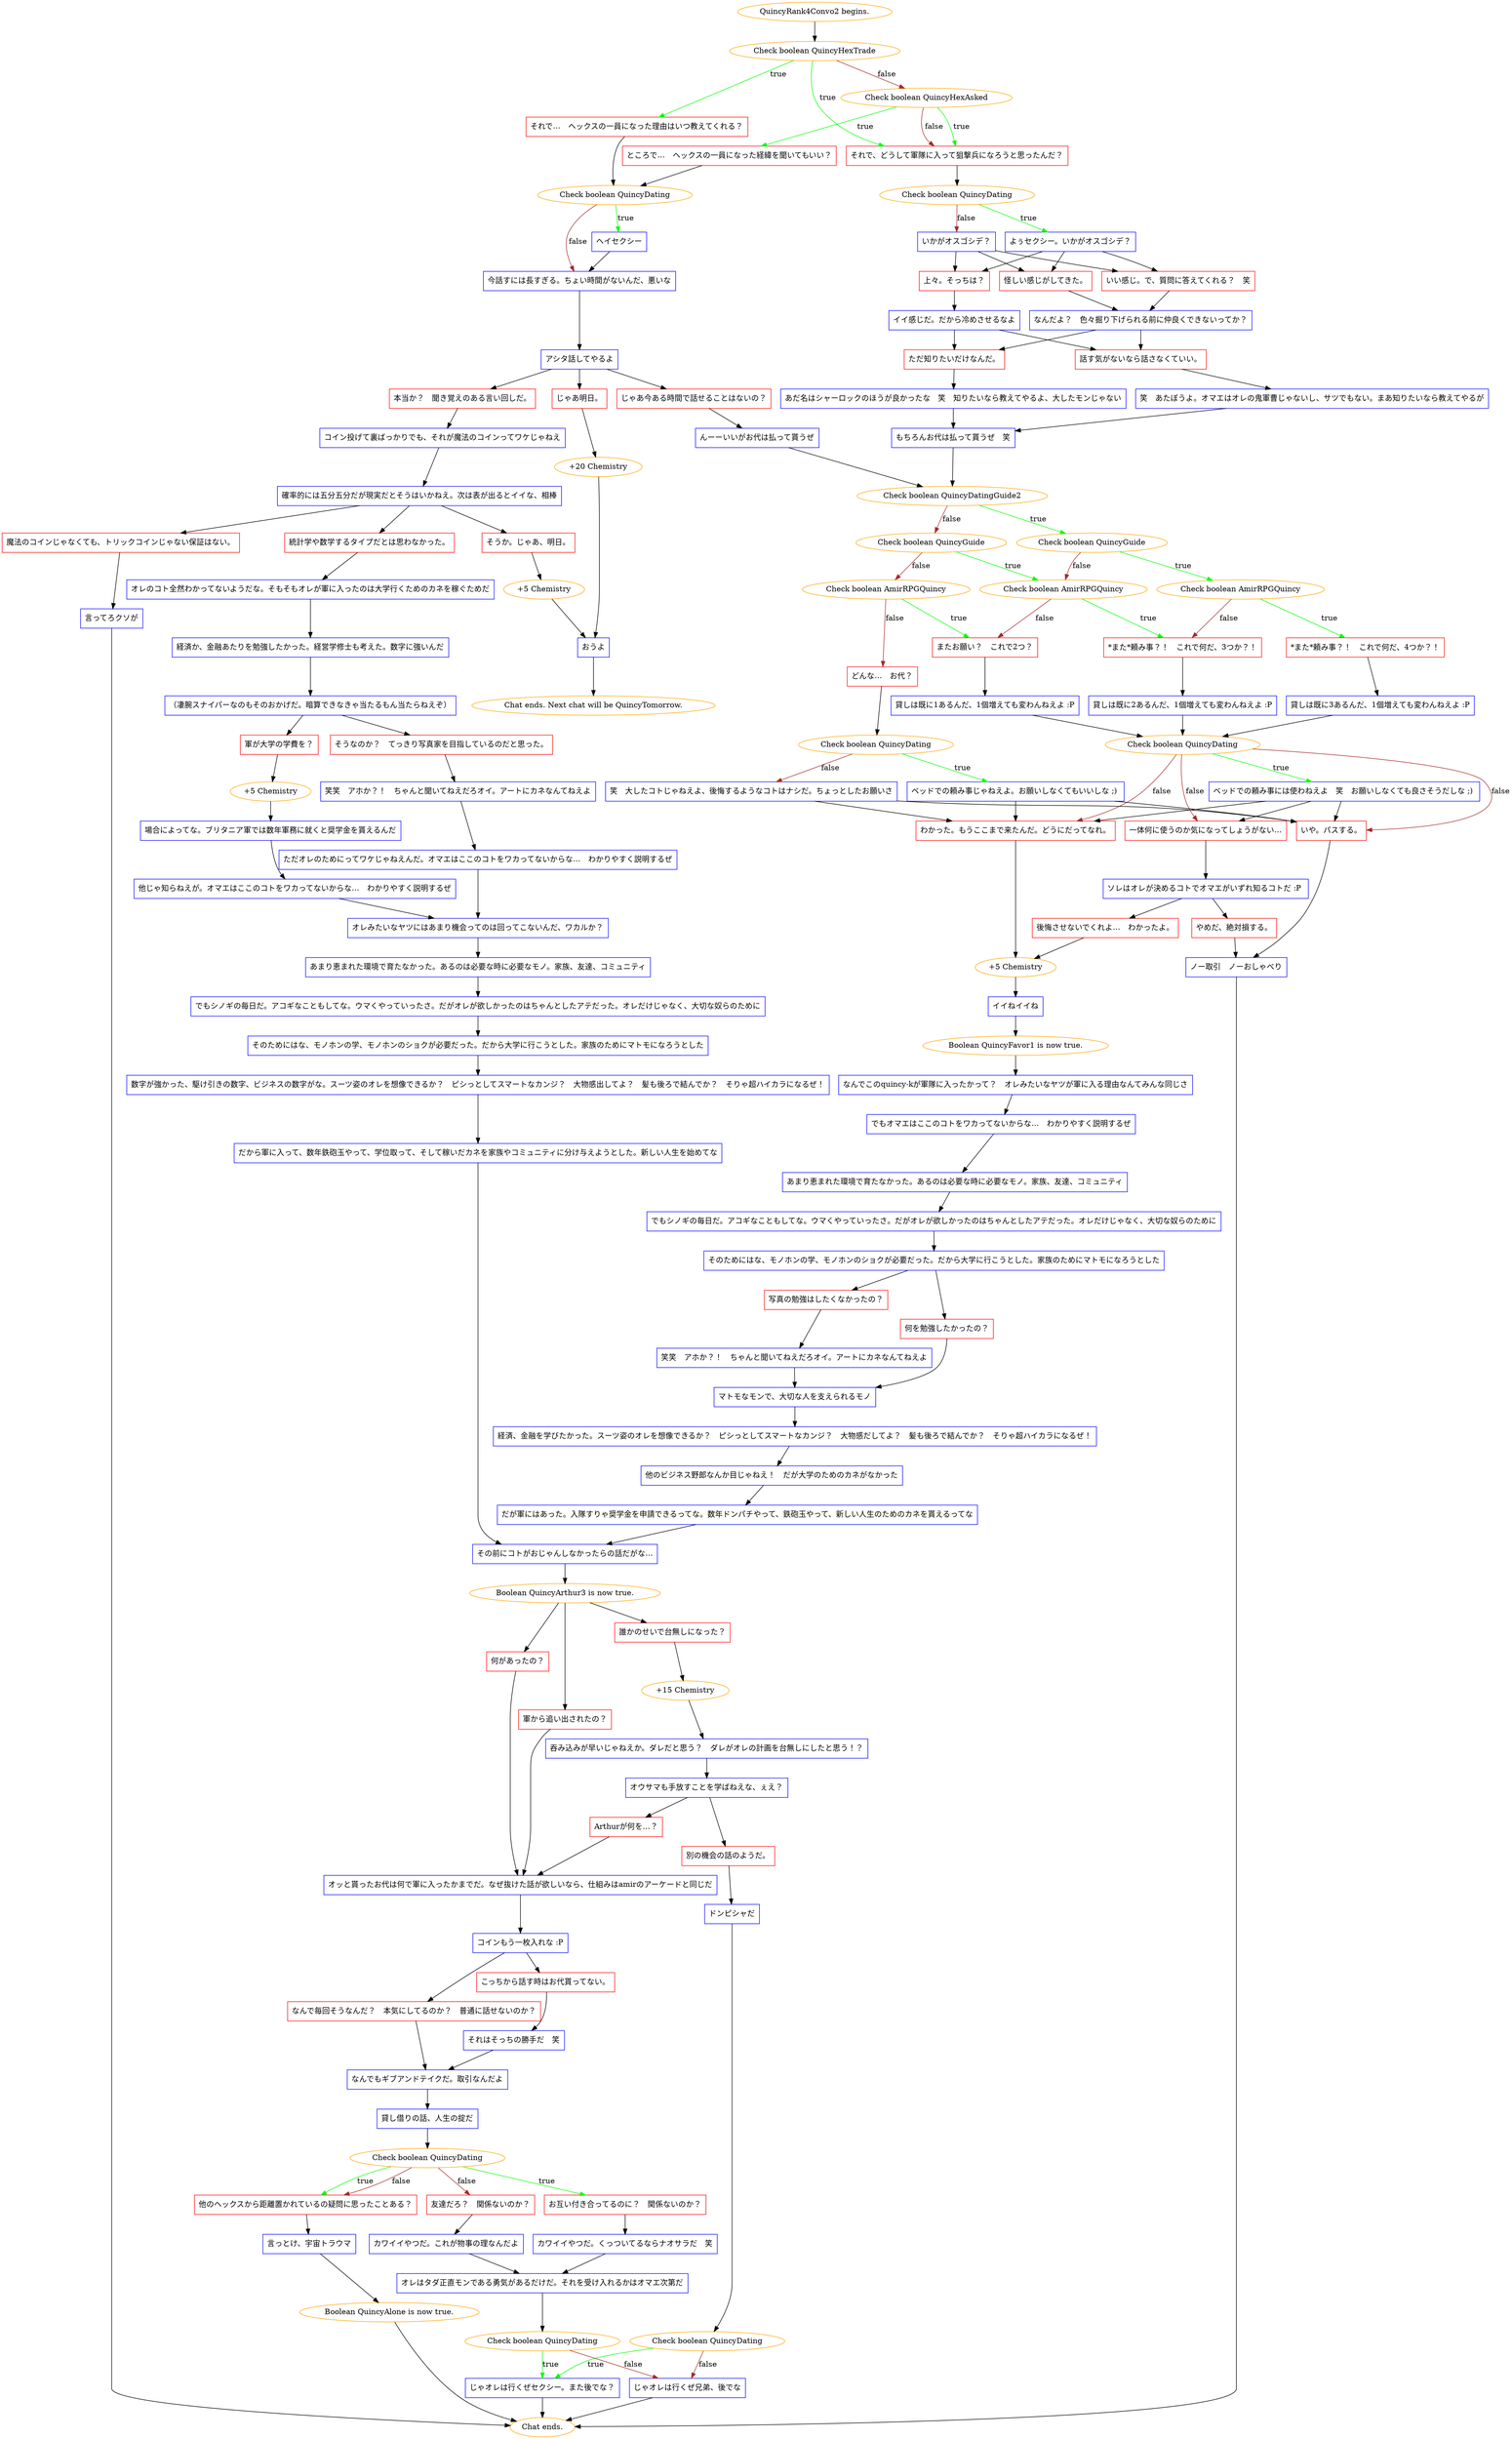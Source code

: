 digraph {
	"QuincyRank4Convo2 begins." [color=orange];
		"QuincyRank4Convo2 begins." -> j2253162781;
	j2253162781 [label="Check boolean QuincyHexTrade",color=orange];
		j2253162781 -> j1632749415 [label=true,color=green];
		j2253162781 -> j3056464786 [label=true,color=green];
		j2253162781 -> j3813648319 [label=false,color=brown];
	j1632749415 [label="それで、どうして軍隊に入って狙撃兵になろうと思ったんだ？",shape=box,color=red];
		j1632749415 -> j975604575;
	j3056464786 [label="それで…　ヘックスの一員になった理由はいつ教えてくれる？",shape=box,color=red];
		j3056464786 -> j1313632766;
	j3813648319 [label="Check boolean QuincyHexAsked",color=orange];
		j3813648319 -> j3458268572 [label=true,color=green];
		j3813648319 -> j1632749415 [label=true,color=green];
		j3813648319 -> j1632749415 [label=false,color=brown];
	j975604575 [label="Check boolean QuincyDating",color=orange];
		j975604575 -> j906709824 [label=true,color=green];
		j975604575 -> j2036981748 [label=false,color=brown];
	j1313632766 [label="Check boolean QuincyDating",color=orange];
		j1313632766 -> j2352104995 [label=true,color=green];
		j1313632766 -> j453944805 [label=false,color=brown];
	j3458268572 [label="ところで…　ヘックスの一員になった経緯を聞いてもいい？",shape=box,color=red];
		j3458268572 -> j1313632766;
	j906709824 [label="よぅセクシー。いかがオスゴシデ？",shape=box,color=blue];
		j906709824 -> j4237605286;
		j906709824 -> j2286850698;
		j906709824 -> j2052262503;
	j2036981748 [label="いかがオスゴシデ？",shape=box,color=blue];
		j2036981748 -> j4237605286;
		j2036981748 -> j2286850698;
		j2036981748 -> j2052262503;
	j2352104995 [label="ヘイセクシー",shape=box,color=blue];
		j2352104995 -> j453944805;
	j453944805 [label="今話すには長すぎる。ちょい時間がないんだ、悪いな",shape=box,color=blue];
		j453944805 -> j1113116065;
	j4237605286 [label="上々。そっちは？",shape=box,color=red];
		j4237605286 -> j913516435;
	j2286850698 [label="怪しい感じがしてきた。",shape=box,color=red];
		j2286850698 -> j4129397808;
	j2052262503 [label="いい感じ。で、質問に答えてくれる？　笑",shape=box,color=red];
		j2052262503 -> j4129397808;
	j1113116065 [label="アシタ話してやるよ",shape=box,color=blue];
		j1113116065 -> j3078075196;
		j1113116065 -> j3710078797;
		j1113116065 -> j1824688774;
	j913516435 [label="イイ感じだ。だから冷めさせるなよ",shape=box,color=blue];
		j913516435 -> j2404367080;
		j913516435 -> j3056295822;
	j4129397808 [label="なんだよ？　色々掘り下げられる前に仲良くできないってか？",shape=box,color=blue];
		j4129397808 -> j2404367080;
		j4129397808 -> j3056295822;
	j3078075196 [label="じゃあ今ある時間で話せることはないの？",shape=box,color=red];
		j3078075196 -> j3157696853;
	j3710078797 [label="本当か？　聞き覚えのある言い回しだ。",shape=box,color=red];
		j3710078797 -> j1482848389;
	j1824688774 [label="じゃあ明日。",shape=box,color=red];
		j1824688774 -> j2271933219;
	j2404367080 [label="ただ知りたいだけなんだ。",shape=box,color=red];
		j2404367080 -> j943089364;
	j3056295822 [label="話す気がないなら話さなくていい。",shape=box,color=red];
		j3056295822 -> j2714887270;
	j3157696853 [label="んーーいいがお代は払って貰うぜ",shape=box,color=blue];
		j3157696853 -> j3024806683;
	j1482848389 [label="コイン投げて裏ばっかりでも、それが魔法のコインってワケじゃねえ",shape=box,color=blue];
		j1482848389 -> j3657256852;
	j2271933219 [label="+20 Chemistry",color=orange];
		j2271933219 -> j807627259;
	j943089364 [label="あだ名はシャーロックのほうが良かったな　笑　知りたいなら教えてやるよ、大したモンじゃない",shape=box,color=blue];
		j943089364 -> j2425208419;
	j2714887270 [label="笑　あたぼうよ。オマエはオレの鬼軍曹じゃないし、サツでもない。まあ知りたいなら教えてやるが",shape=box,color=blue];
		j2714887270 -> j2425208419;
	j3024806683 [label="Check boolean QuincyDatingGuide2",color=orange];
		j3024806683 -> j669743190 [label=true,color=green];
		j3024806683 -> j43061601 [label=false,color=brown];
	j3657256852 [label="確率的には五分五分だが現実だとそうはいかねえ。次は表が出るとイイな、相棒",shape=box,color=blue];
		j3657256852 -> j329636966;
		j3657256852 -> j1250084665;
		j3657256852 -> j4070325963;
	j807627259 [label="おうよ",shape=box,color=blue];
		j807627259 -> "Chat ends. Next chat will be QuincyTomorrow.";
	j2425208419 [label="もちろんお代は払って貰うぜ　笑",shape=box,color=blue];
		j2425208419 -> j3024806683;
	j669743190 [label="Check boolean QuincyGuide",color=orange];
		j669743190 -> j2725101485 [label=true,color=green];
		j669743190 -> j2826705318 [label=false,color=brown];
	j43061601 [label="Check boolean QuincyGuide",color=orange];
		j43061601 -> j2826705318 [label=true,color=green];
		j43061601 -> j2323465099 [label=false,color=brown];
	j329636966 [label="統計学や数学するタイプだとは思わなかった。",shape=box,color=red];
		j329636966 -> j1141082796;
	j1250084665 [label="魔法のコインじゃなくても、トリックコインじゃない保証はない。",shape=box,color=red];
		j1250084665 -> j2870975459;
	j4070325963 [label="そうか。じゃあ、明日。",shape=box,color=red];
		j4070325963 -> j3442841660;
	"Chat ends. Next chat will be QuincyTomorrow." [color=orange];
	j2725101485 [label="Check boolean AmirRPGQuincy",color=orange];
		j2725101485 -> j2053543536 [label=true,color=green];
		j2725101485 -> j265482577 [label=false,color=brown];
	j2826705318 [label="Check boolean AmirRPGQuincy",color=orange];
		j2826705318 -> j265482577 [label=true,color=green];
		j2826705318 -> j2739693532 [label=false,color=brown];
	j2323465099 [label="Check boolean AmirRPGQuincy",color=orange];
		j2323465099 -> j2739693532 [label=true,color=green];
		j2323465099 -> j3127993687 [label=false,color=brown];
	j1141082796 [label="オレのコト全然わかってないようだな。そもそもオレが軍に入ったのは大学行くためのカネを稼ぐためだ",shape=box,color=blue];
		j1141082796 -> j2588690811;
	j2870975459 [label="言ってろクソが",shape=box,color=blue];
		j2870975459 -> "Chat ends.";
	j3442841660 [label="+5 Chemistry",color=orange];
		j3442841660 -> j807627259;
	j2053543536 [label="*また*頼み事？！　これで何だ、4つか？！",shape=box,color=red];
		j2053543536 -> j699150831;
	j265482577 [label="*また*頼み事？！　これで何だ、3つか？！",shape=box,color=red];
		j265482577 -> j2546189734;
	j2739693532 [label="またお願い？　これで2つ？",shape=box,color=red];
		j2739693532 -> j3037287099;
	j3127993687 [label="どんな…　お代？",shape=box,color=red];
		j3127993687 -> j1693636721;
	j2588690811 [label="経済か、金融あたりを勉強したかった。経営学修士も考えた。数字に強いんだ",shape=box,color=blue];
		j2588690811 -> j2853275011;
	"Chat ends." [color=orange];
	j699150831 [label="貸しは既に3あるんだ、1個増えても変わんねえよ :P",shape=box,color=blue];
		j699150831 -> j3185193467;
	j2546189734 [label="貸しは既に2あるんだ、1個増えても変わんねえよ :P",shape=box,color=blue];
		j2546189734 -> j3185193467;
	j3037287099 [label="貸しは既に1あるんだ、1個増えても変わんねえよ :P",shape=box,color=blue];
		j3037287099 -> j3185193467;
	j1693636721 [label="Check boolean QuincyDating",color=orange];
		j1693636721 -> j2806762354 [label=true,color=green];
		j1693636721 -> j3104479309 [label=false,color=brown];
	j2853275011 [label="（凄腕スナイパーなのもそのおかげだ。暗算できなきゃ当たるもん当たらねえぞ）",shape=box,color=blue];
		j2853275011 -> j1249872365;
		j2853275011 -> j3117797318;
	j3185193467 [label="Check boolean QuincyDating",color=orange];
		j3185193467 -> j699410042 [label=true,color=green];
		j3185193467 -> j315098392 [label=false,color=brown];
		j3185193467 -> j880987427 [label=false,color=brown];
		j3185193467 -> j1754444761 [label=false,color=brown];
	j2806762354 [label="ベッドでの頼み事じゃねえよ。お願いしなくてもいいしな ;) ",shape=box,color=blue];
		j2806762354 -> j1754444761;
		j2806762354 -> j880987427;
	j3104479309 [label="笑　大したコトじゃねえよ、後悔するようなコトはナシだ。ちょっとしたお願いさ",shape=box,color=blue];
		j3104479309 -> j1754444761;
		j3104479309 -> j880987427;
	j1249872365 [label="そうなのか？　てっきり写真家を目指しているのだと思った。",shape=box,color=red];
		j1249872365 -> j3316849835;
	j3117797318 [label="軍が大学の学費を？",shape=box,color=red];
		j3117797318 -> j2705294200;
	j699410042 [label="ベッドでの頼み事には使わねえよ　笑　お願いしなくても良さそうだしな ;) ",shape=box,color=blue];
		j699410042 -> j315098392;
		j699410042 -> j880987427;
		j699410042 -> j1754444761;
	j315098392 [label="一体何に使うのか気になってしょうがない…",shape=box,color=red];
		j315098392 -> j2550570951;
	j880987427 [label="いや。パスする。",shape=box,color=red];
		j880987427 -> j429409491;
	j1754444761 [label="わかった。もうここまで来たんだ。どうにだってなれ。",shape=box,color=red];
		j1754444761 -> j2392805269;
	j3316849835 [label="笑笑　アホか？！　ちゃんと聞いてねえだろオイ。アートにカネなんてねえよ",shape=box,color=blue];
		j3316849835 -> j781078386;
	j2705294200 [label="+5 Chemistry",color=orange];
		j2705294200 -> j26376454;
	j2550570951 [label="ソレはオレが決めるコトでオマエがいずれ知るコトだ :P ",shape=box,color=blue];
		j2550570951 -> j2973796500;
		j2550570951 -> j3332680146;
	j429409491 [label="ノー取引　ノーおしゃべり",shape=box,color=blue];
		j429409491 -> "Chat ends.";
	j2392805269 [label="+5 Chemistry",color=orange];
		j2392805269 -> j1962930170;
	j781078386 [label="ただオレのためにってワケじゃねえんだ。オマエはここのコトをワカってないからな…　わかりやすく説明するぜ",shape=box,color=blue];
		j781078386 -> j2589184912;
	j26376454 [label="場合によってな。ブリタニア軍では数年軍務に就くと奨学金を貰えるんだ",shape=box,color=blue];
		j26376454 -> j3858308684;
	j2973796500 [label="後悔させないでくれよ…　わかったよ。",shape=box,color=red];
		j2973796500 -> j2392805269;
	j3332680146 [label="やめだ、絶対損する。",shape=box,color=red];
		j3332680146 -> j429409491;
	j1962930170 [label="イイねイイね",shape=box,color=blue];
		j1962930170 -> j383234621;
	j2589184912 [label="オレみたいなヤツにはあまり機会ってのは回ってこないんだ、ワカルか？",shape=box,color=blue];
		j2589184912 -> j3065636526;
	j3858308684 [label="他じゃ知らねえが。オマエはここのコトをワカってないからな…　わかりやすく説明するぜ",shape=box,color=blue];
		j3858308684 -> j2589184912;
	j383234621 [label="Boolean QuincyFavor1 is now true.",color=orange];
		j383234621 -> j451100521;
	j3065636526 [label="あまり恵まれた環境で育たなかった。あるのは必要な時に必要なモノ。家族、友達、コミュニティ",shape=box,color=blue];
		j3065636526 -> j2713072847;
	j451100521 [label="なんでこのquincy-kが軍隊に入ったかって？　オレみたいなヤツが軍に入る理由なんてみんな同じさ",shape=box,color=blue];
		j451100521 -> j4160245420;
	j2713072847 [label="でもシノギの毎日だ。アコギなこともしてな。ウマくやっていったさ。だがオレが欲しかったのはちゃんとしたアテだった。オレだけじゃなく、大切な奴らのために",shape=box,color=blue];
		j2713072847 -> j2043408989;
	j4160245420 [label="でもオマエはここのコトをワカってないからな…　わかりやすく説明するぜ",shape=box,color=blue];
		j4160245420 -> j1233204433;
	j2043408989 [label="そのためにはな、モノホンの学、モノホンのショクが必要だった。だから大学に行こうとした。家族のためにマトモになろうとした",shape=box,color=blue];
		j2043408989 -> j3984940540;
	j1233204433 [label="あまり恵まれた環境で育たなかった。あるのは必要な時に必要なモノ。家族、友達、コミュニティ",shape=box,color=blue];
		j1233204433 -> j989124579;
	j3984940540 [label="数字が強かった、駆け引きの数字、ビジネスの数字がな。スーツ姿のオレを想像できるか？　ピシっとしてスマートなカンジ？　大物感出してよ？　髪も後ろで結んでか？　そりゃ超ハイカラになるぜ！",shape=box,color=blue];
		j3984940540 -> j2843305357;
	j989124579 [label="でもシノギの毎日だ。アコギなこともしてな。ウマくやっていったさ。だがオレが欲しかったのはちゃんとしたアテだった。オレだけじゃなく、大切な奴らのために",shape=box,color=blue];
		j989124579 -> j1142735201;
	j2843305357 [label="だから軍に入って、数年鉄砲玉やって、学位取って、そして稼いだカネを家族やコミュニティに分け与えようとした。新しい人生を始めてな",shape=box,color=blue];
		j2843305357 -> j917380840;
	j1142735201 [label="そのためにはな、モノホンの学、モノホンのショクが必要だった。だから大学に行こうとした。家族のためにマトモになろうとした",shape=box,color=blue];
		j1142735201 -> j3094768445;
		j1142735201 -> j2055122273;
	j917380840 [label="その前にコトがおじゃんしなかったらの話だがな…",shape=box,color=blue];
		j917380840 -> j2003456676;
	j3094768445 [label="写真の勉強はしたくなかったの？",shape=box,color=red];
		j3094768445 -> j1813319445;
	j2055122273 [label="何を勉強したかったの？",shape=box,color=red];
		j2055122273 -> j1050388620;
	j2003456676 [label="Boolean QuincyArthur3 is now true.",color=orange];
		j2003456676 -> j2671332306;
		j2003456676 -> j556563551;
		j2003456676 -> j1195827920;
	j1813319445 [label="笑笑　アホか？！　ちゃんと聞いてねえだろオイ。アートにカネなんてねえよ",shape=box,color=blue];
		j1813319445 -> j1050388620;
	j1050388620 [label="マトモなモンで、大切な人を支えられるモノ",shape=box,color=blue];
		j1050388620 -> j4218683701;
	j2671332306 [label="何があったの？",shape=box,color=red];
		j2671332306 -> j3404956758;
	j556563551 [label="誰かのせいで台無しになった？",shape=box,color=red];
		j556563551 -> j1748554509;
	j1195827920 [label="軍から追い出されたの？",shape=box,color=red];
		j1195827920 -> j3404956758;
	j4218683701 [label="経済、金融を学びたかった。スーツ姿のオレを想像できるか？　ピシっとしてスマートなカンジ？　大物感だしてよ？　髪も後ろで結んでか？　そりゃ超ハイカラになるぜ！",shape=box,color=blue];
		j4218683701 -> j4145518353;
	j3404956758 [label="オッと貰ったお代は何で軍に入ったかまでだ。なぜ抜けた話が欲しいなら、仕組みはamirのアーケードと同じだ",shape=box,color=blue];
		j3404956758 -> j3391570421;
	j1748554509 [label="+15 Chemistry",color=orange];
		j1748554509 -> j109792068;
	j4145518353 [label="他のビジネス野郎なんか目じゃねえ！　だが大学のためのカネがなかった",shape=box,color=blue];
		j4145518353 -> j1786558220;
	j3391570421 [label="コインもう一枚入れな :P",shape=box,color=blue];
		j3391570421 -> j4187762972;
		j3391570421 -> j1879155723;
	j109792068 [label="吞み込みが早いじゃねえか。ダレだと思う？　ダレがオレの計画を台無しにしたと思う！？",shape=box,color=blue];
		j109792068 -> j3962797259;
	j1786558220 [label="だが軍にはあった。入隊すりゃ奨学金を申請できるってな。数年ドンパチやって、鉄砲玉やって、新しい人生のためのカネを貰えるってな",shape=box,color=blue];
		j1786558220 -> j917380840;
	j4187762972 [label="なんで毎回そうなんだ？　本気にしてるのか？　普通に話せないのか？",shape=box,color=red];
		j4187762972 -> j1227459252;
	j1879155723 [label="こっちから話す時はお代貰ってない。",shape=box,color=red];
		j1879155723 -> j124386693;
	j3962797259 [label="オウサマも手放すことを学ばねえな、ぇえ？",shape=box,color=blue];
		j3962797259 -> j2718586048;
		j3962797259 -> j4250290309;
	j1227459252 [label="なんでもギブアンドテイクだ。取引なんだよ",shape=box,color=blue];
		j1227459252 -> j3513114828;
	j124386693 [label="それはそっちの勝手だ　笑",shape=box,color=blue];
		j124386693 -> j1227459252;
	j2718586048 [label="Arthurが何を…？",shape=box,color=red];
		j2718586048 -> j3404956758;
	j4250290309 [label="別の機会の話のようだ。",shape=box,color=red];
		j4250290309 -> j3815654968;
	j3513114828 [label="貸し借りの話、人生の掟だ",shape=box,color=blue];
		j3513114828 -> j2519863613;
	j3815654968 [label="ドンピシャだ",shape=box,color=blue];
		j3815654968 -> j2650928113;
	j2519863613 [label="Check boolean QuincyDating",color=orange];
		j2519863613 -> j274409318 [label=true,color=green];
		j2519863613 -> j403196033 [label=true,color=green];
		j2519863613 -> j1981969106 [label=false,color=brown];
		j2519863613 -> j403196033 [label=false,color=brown];
	j2650928113 [label="Check boolean QuincyDating",color=orange];
		j2650928113 -> j3829027953 [label=true,color=green];
		j2650928113 -> j1684240044 [label=false,color=brown];
	j274409318 [label="お互い付き合ってるのに？　関係ないのか？",shape=box,color=red];
		j274409318 -> j3983375907;
	j403196033 [label="他のヘックスから距離置かれているの疑問に思ったことある？",shape=box,color=red];
		j403196033 -> j3571221108;
	j1981969106 [label="友達だろ？　関係ないのか？",shape=box,color=red];
		j1981969106 -> j1730608421;
	j3829027953 [label="じゃオレは行くぜセクシー。また後でな？",shape=box,color=blue];
		j3829027953 -> "Chat ends.";
	j1684240044 [label="じゃオレは行くぜ兄弟、後でな",shape=box,color=blue];
		j1684240044 -> "Chat ends.";
	j3983375907 [label="カワイイやつだ。くっついてるならナオサラだ　笑",shape=box,color=blue];
		j3983375907 -> j676454267;
	j3571221108 [label="言っとけ、宇宙トラウマ",shape=box,color=blue];
		j3571221108 -> j2991450888;
	j1730608421 [label="カワイイやつだ。これが物事の理なんだよ",shape=box,color=blue];
		j1730608421 -> j676454267;
	j676454267 [label="オレはタダ正直モンである勇気があるだけだ。それを受け入れるかはオマエ次第だ",shape=box,color=blue];
		j676454267 -> j327474352;
	j2991450888 [label="Boolean QuincyAlone is now true.",color=orange];
		j2991450888 -> "Chat ends.";
	j327474352 [label="Check boolean QuincyDating",color=orange];
		j327474352 -> j3829027953 [label=true,color=green];
		j327474352 -> j1684240044 [label=false,color=brown];
}